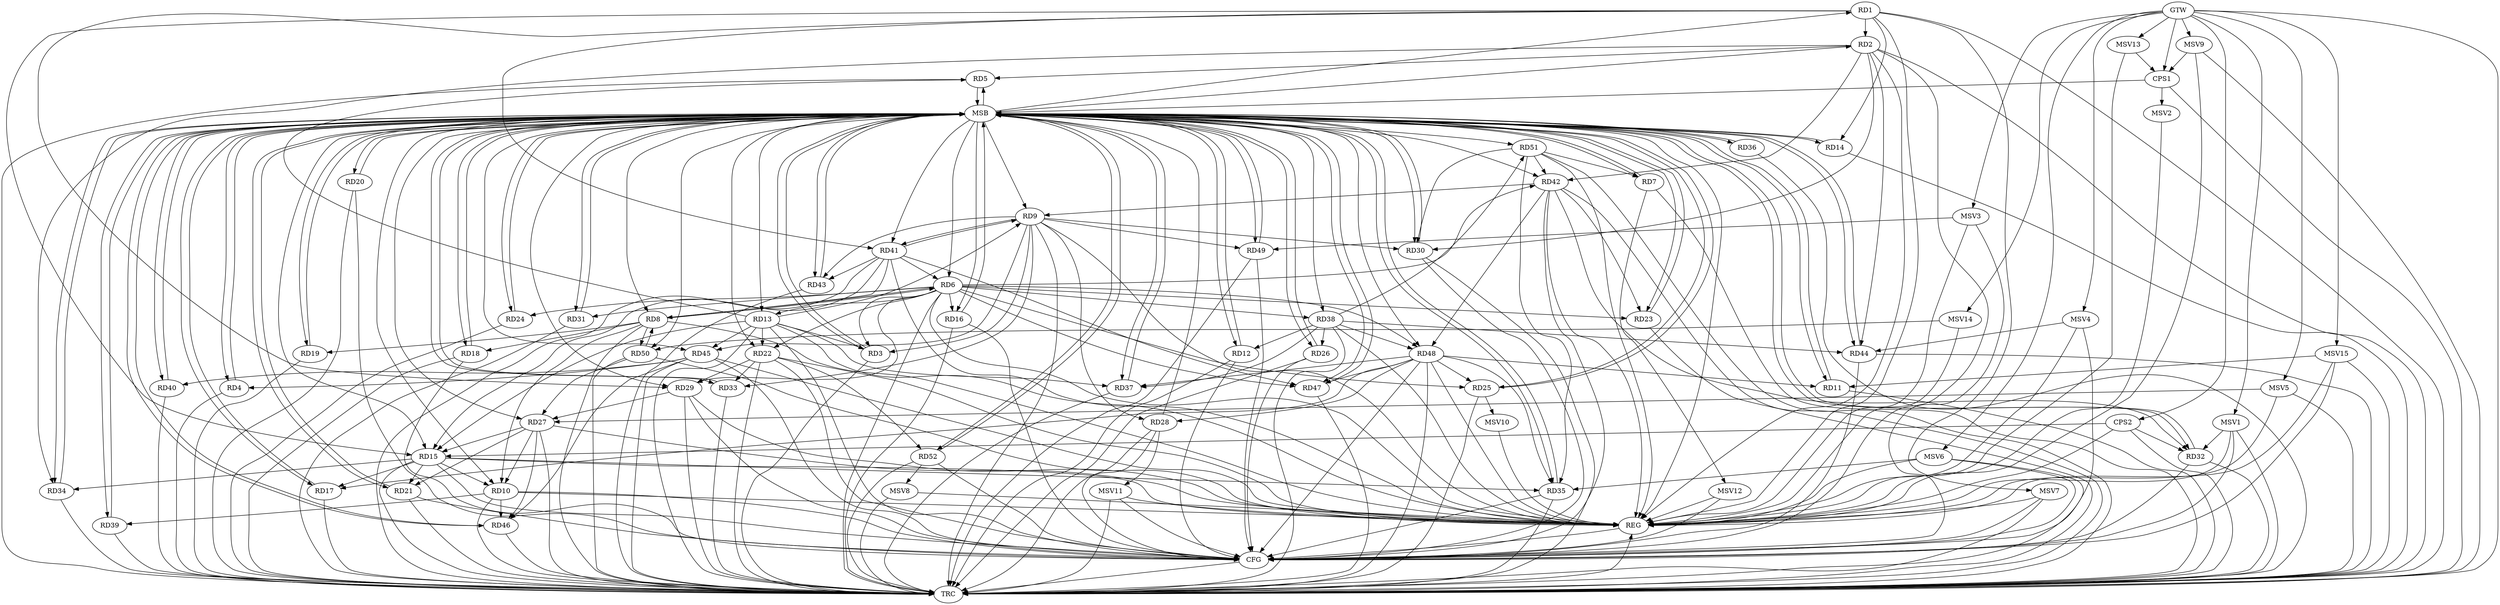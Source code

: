 strict digraph G {
  RD1 [ label="RD1" ];
  RD2 [ label="RD2" ];
  RD3 [ label="RD3" ];
  RD4 [ label="RD4" ];
  RD5 [ label="RD5" ];
  RD6 [ label="RD6" ];
  RD7 [ label="RD7" ];
  RD8 [ label="RD8" ];
  RD9 [ label="RD9" ];
  RD10 [ label="RD10" ];
  RD11 [ label="RD11" ];
  RD12 [ label="RD12" ];
  RD13 [ label="RD13" ];
  RD14 [ label="RD14" ];
  RD15 [ label="RD15" ];
  RD16 [ label="RD16" ];
  RD17 [ label="RD17" ];
  RD18 [ label="RD18" ];
  RD19 [ label="RD19" ];
  RD20 [ label="RD20" ];
  RD21 [ label="RD21" ];
  RD22 [ label="RD22" ];
  RD23 [ label="RD23" ];
  RD24 [ label="RD24" ];
  RD25 [ label="RD25" ];
  RD26 [ label="RD26" ];
  RD27 [ label="RD27" ];
  RD28 [ label="RD28" ];
  RD29 [ label="RD29" ];
  RD30 [ label="RD30" ];
  RD31 [ label="RD31" ];
  RD32 [ label="RD32" ];
  RD33 [ label="RD33" ];
  RD34 [ label="RD34" ];
  RD35 [ label="RD35" ];
  RD36 [ label="RD36" ];
  RD37 [ label="RD37" ];
  RD38 [ label="RD38" ];
  RD39 [ label="RD39" ];
  RD40 [ label="RD40" ];
  RD41 [ label="RD41" ];
  RD42 [ label="RD42" ];
  RD43 [ label="RD43" ];
  RD44 [ label="RD44" ];
  RD45 [ label="RD45" ];
  RD46 [ label="RD46" ];
  RD47 [ label="RD47" ];
  RD48 [ label="RD48" ];
  RD49 [ label="RD49" ];
  RD50 [ label="RD50" ];
  RD51 [ label="RD51" ];
  RD52 [ label="RD52" ];
  CPS1 [ label="CPS1" ];
  CPS2 [ label="CPS2" ];
  GTW [ label="GTW" ];
  REG [ label="REG" ];
  MSB [ label="MSB" ];
  CFG [ label="CFG" ];
  TRC [ label="TRC" ];
  MSV1 [ label="MSV1" ];
  MSV2 [ label="MSV2" ];
  MSV3 [ label="MSV3" ];
  MSV4 [ label="MSV4" ];
  MSV5 [ label="MSV5" ];
  MSV6 [ label="MSV6" ];
  MSV7 [ label="MSV7" ];
  MSV8 [ label="MSV8" ];
  MSV9 [ label="MSV9" ];
  MSV10 [ label="MSV10" ];
  MSV11 [ label="MSV11" ];
  MSV12 [ label="MSV12" ];
  MSV13 [ label="MSV13" ];
  MSV14 [ label="MSV14" ];
  MSV15 [ label="MSV15" ];
  RD1 -> RD2;
  RD1 -> RD14;
  RD1 -> RD15;
  RD1 -> RD29;
  RD1 -> RD41;
  RD2 -> RD5;
  RD2 -> RD30;
  RD2 -> RD34;
  RD2 -> RD42;
  RD2 -> RD44;
  RD6 -> RD3;
  RD9 -> RD3;
  RD13 -> RD3;
  RD45 -> RD4;
  RD13 -> RD5;
  RD6 -> RD8;
  RD8 -> RD6;
  RD6 -> RD23;
  RD6 -> RD24;
  RD6 -> RD25;
  RD6 -> RD29;
  RD41 -> RD6;
  RD6 -> RD42;
  RD6 -> RD47;
  RD6 -> RD48;
  RD51 -> RD7;
  RD8 -> RD10;
  RD8 -> RD18;
  RD8 -> RD19;
  RD41 -> RD8;
  RD8 -> RD50;
  RD50 -> RD8;
  RD13 -> RD9;
  RD9 -> RD28;
  RD9 -> RD30;
  RD9 -> RD33;
  RD9 -> RD41;
  RD41 -> RD9;
  RD42 -> RD9;
  RD9 -> RD43;
  RD9 -> RD45;
  RD9 -> RD49;
  RD15 -> RD10;
  RD27 -> RD10;
  RD10 -> RD39;
  RD10 -> RD46;
  RD48 -> RD11;
  RD38 -> RD12;
  RD13 -> RD15;
  RD13 -> RD22;
  RD13 -> RD37;
  RD13 -> RD45;
  RD15 -> RD17;
  RD15 -> RD21;
  RD27 -> RD15;
  RD15 -> RD34;
  RD15 -> RD35;
  RD41 -> RD15;
  RD48 -> RD17;
  RD27 -> RD21;
  RD22 -> RD29;
  RD22 -> RD33;
  RD22 -> RD52;
  RD42 -> RD23;
  RD48 -> RD25;
  RD38 -> RD26;
  RD29 -> RD27;
  RD27 -> RD46;
  RD50 -> RD27;
  RD48 -> RD28;
  RD51 -> RD30;
  RD42 -> RD32;
  RD48 -> RD35;
  RD51 -> RD35;
  RD38 -> RD37;
  RD48 -> RD37;
  RD38 -> RD44;
  RD38 -> RD48;
  RD38 -> RD51;
  RD45 -> RD40;
  RD41 -> RD43;
  RD41 -> RD47;
  RD42 -> RD48;
  RD51 -> RD42;
  RD45 -> RD46;
  RD48 -> RD47;
  CPS2 -> RD15;
  CPS2 -> RD32;
  GTW -> CPS1;
  GTW -> CPS2;
  RD1 -> REG;
  RD2 -> REG;
  RD6 -> REG;
  RD8 -> REG;
  RD9 -> REG;
  RD10 -> REG;
  RD13 -> REG;
  RD15 -> REG;
  RD22 -> REG;
  RD27 -> REG;
  RD29 -> REG;
  RD38 -> REG;
  RD41 -> REG;
  RD42 -> REG;
  RD45 -> REG;
  RD48 -> REG;
  RD50 -> REG;
  RD51 -> REG;
  CPS2 -> REG;
  RD3 -> MSB;
  MSB -> RD7;
  MSB -> RD25;
  MSB -> RD45;
  MSB -> REG;
  RD4 -> MSB;
  MSB -> RD22;
  MSB -> RD47;
  RD5 -> MSB;
  MSB -> RD6;
  MSB -> RD27;
  MSB -> RD29;
  MSB -> RD36;
  MSB -> RD37;
  MSB -> RD40;
  RD7 -> MSB;
  MSB -> RD1;
  MSB -> RD9;
  MSB -> RD31;
  MSB -> RD42;
  MSB -> RD52;
  RD11 -> MSB;
  MSB -> RD12;
  MSB -> RD24;
  MSB -> RD33;
  MSB -> RD51;
  RD12 -> MSB;
  MSB -> RD20;
  MSB -> RD39;
  RD14 -> MSB;
  MSB -> RD23;
  MSB -> RD35;
  RD16 -> MSB;
  MSB -> RD5;
  RD17 -> MSB;
  MSB -> RD15;
  MSB -> RD16;
  MSB -> RD46;
  RD18 -> MSB;
  MSB -> RD2;
  MSB -> RD3;
  MSB -> RD34;
  RD19 -> MSB;
  MSB -> RD41;
  MSB -> RD43;
  RD20 -> MSB;
  MSB -> RD44;
  RD21 -> MSB;
  MSB -> RD30;
  RD23 -> MSB;
  RD24 -> MSB;
  MSB -> RD18;
  RD25 -> MSB;
  MSB -> RD32;
  RD26 -> MSB;
  MSB -> RD8;
  MSB -> RD11;
  MSB -> RD50;
  RD28 -> MSB;
  MSB -> RD19;
  RD30 -> MSB;
  MSB -> RD14;
  MSB -> RD49;
  RD31 -> MSB;
  MSB -> RD26;
  RD32 -> MSB;
  RD33 -> MSB;
  MSB -> RD4;
  MSB -> RD17;
  RD34 -> MSB;
  RD35 -> MSB;
  MSB -> RD13;
  RD36 -> MSB;
  MSB -> RD48;
  RD37 -> MSB;
  RD39 -> MSB;
  RD40 -> MSB;
  RD43 -> MSB;
  RD44 -> MSB;
  MSB -> RD21;
  RD46 -> MSB;
  RD47 -> MSB;
  RD49 -> MSB;
  MSB -> RD10;
  MSB -> RD38;
  RD52 -> MSB;
  CPS1 -> MSB;
  RD30 -> CFG;
  RD15 -> CFG;
  RD21 -> CFG;
  RD18 -> CFG;
  RD12 -> CFG;
  RD2 -> CFG;
  RD13 -> CFG;
  RD22 -> CFG;
  RD10 -> CFG;
  RD35 -> CFG;
  RD45 -> CFG;
  RD48 -> CFG;
  RD29 -> CFG;
  RD44 -> CFG;
  RD42 -> CFG;
  RD26 -> CFG;
  RD52 -> CFG;
  RD28 -> CFG;
  RD20 -> CFG;
  RD32 -> CFG;
  RD49 -> CFG;
  RD16 -> CFG;
  REG -> CFG;
  RD1 -> TRC;
  RD2 -> TRC;
  RD3 -> TRC;
  RD4 -> TRC;
  RD5 -> TRC;
  RD6 -> TRC;
  RD7 -> TRC;
  RD8 -> TRC;
  RD9 -> TRC;
  RD10 -> TRC;
  RD11 -> TRC;
  RD12 -> TRC;
  RD13 -> TRC;
  RD14 -> TRC;
  RD15 -> TRC;
  RD16 -> TRC;
  RD17 -> TRC;
  RD18 -> TRC;
  RD19 -> TRC;
  RD20 -> TRC;
  RD21 -> TRC;
  RD22 -> TRC;
  RD23 -> TRC;
  RD24 -> TRC;
  RD25 -> TRC;
  RD26 -> TRC;
  RD27 -> TRC;
  RD28 -> TRC;
  RD29 -> TRC;
  RD30 -> TRC;
  RD31 -> TRC;
  RD32 -> TRC;
  RD33 -> TRC;
  RD34 -> TRC;
  RD35 -> TRC;
  RD36 -> TRC;
  RD37 -> TRC;
  RD38 -> TRC;
  RD39 -> TRC;
  RD40 -> TRC;
  RD41 -> TRC;
  RD42 -> TRC;
  RD43 -> TRC;
  RD44 -> TRC;
  RD45 -> TRC;
  RD46 -> TRC;
  RD47 -> TRC;
  RD48 -> TRC;
  RD49 -> TRC;
  RD50 -> TRC;
  RD51 -> TRC;
  RD52 -> TRC;
  CPS1 -> TRC;
  CPS2 -> TRC;
  GTW -> TRC;
  CFG -> TRC;
  TRC -> REG;
  RD6 -> RD16;
  RD6 -> RD13;
  RD6 -> RD38;
  RD6 -> RD31;
  RD6 -> RD22;
  MSV1 -> RD32;
  GTW -> MSV1;
  MSV1 -> REG;
  MSV1 -> TRC;
  MSV1 -> CFG;
  CPS1 -> MSV2;
  MSV2 -> REG;
  MSV3 -> RD49;
  GTW -> MSV3;
  MSV3 -> REG;
  MSV3 -> CFG;
  MSV4 -> RD44;
  GTW -> MSV4;
  MSV4 -> REG;
  MSV4 -> CFG;
  MSV5 -> RD27;
  GTW -> MSV5;
  MSV5 -> REG;
  MSV5 -> TRC;
  MSV6 -> RD35;
  GTW -> MSV6;
  MSV6 -> REG;
  MSV6 -> TRC;
  MSV6 -> CFG;
  RD1 -> MSV7;
  MSV7 -> REG;
  MSV7 -> TRC;
  MSV7 -> CFG;
  RD52 -> MSV8;
  MSV8 -> REG;
  MSV8 -> TRC;
  MSV9 -> CPS1;
  GTW -> MSV9;
  MSV9 -> REG;
  MSV9 -> TRC;
  RD25 -> MSV10;
  MSV10 -> REG;
  RD28 -> MSV11;
  MSV11 -> REG;
  MSV11 -> TRC;
  MSV11 -> CFG;
  RD7 -> MSV12;
  MSV12 -> REG;
  MSV12 -> CFG;
  MSV13 -> CPS1;
  GTW -> MSV13;
  MSV13 -> REG;
  MSV14 -> RD50;
  GTW -> MSV14;
  MSV14 -> REG;
  MSV15 -> RD11;
  GTW -> MSV15;
  MSV15 -> REG;
  MSV15 -> TRC;
  MSV15 -> CFG;
}
